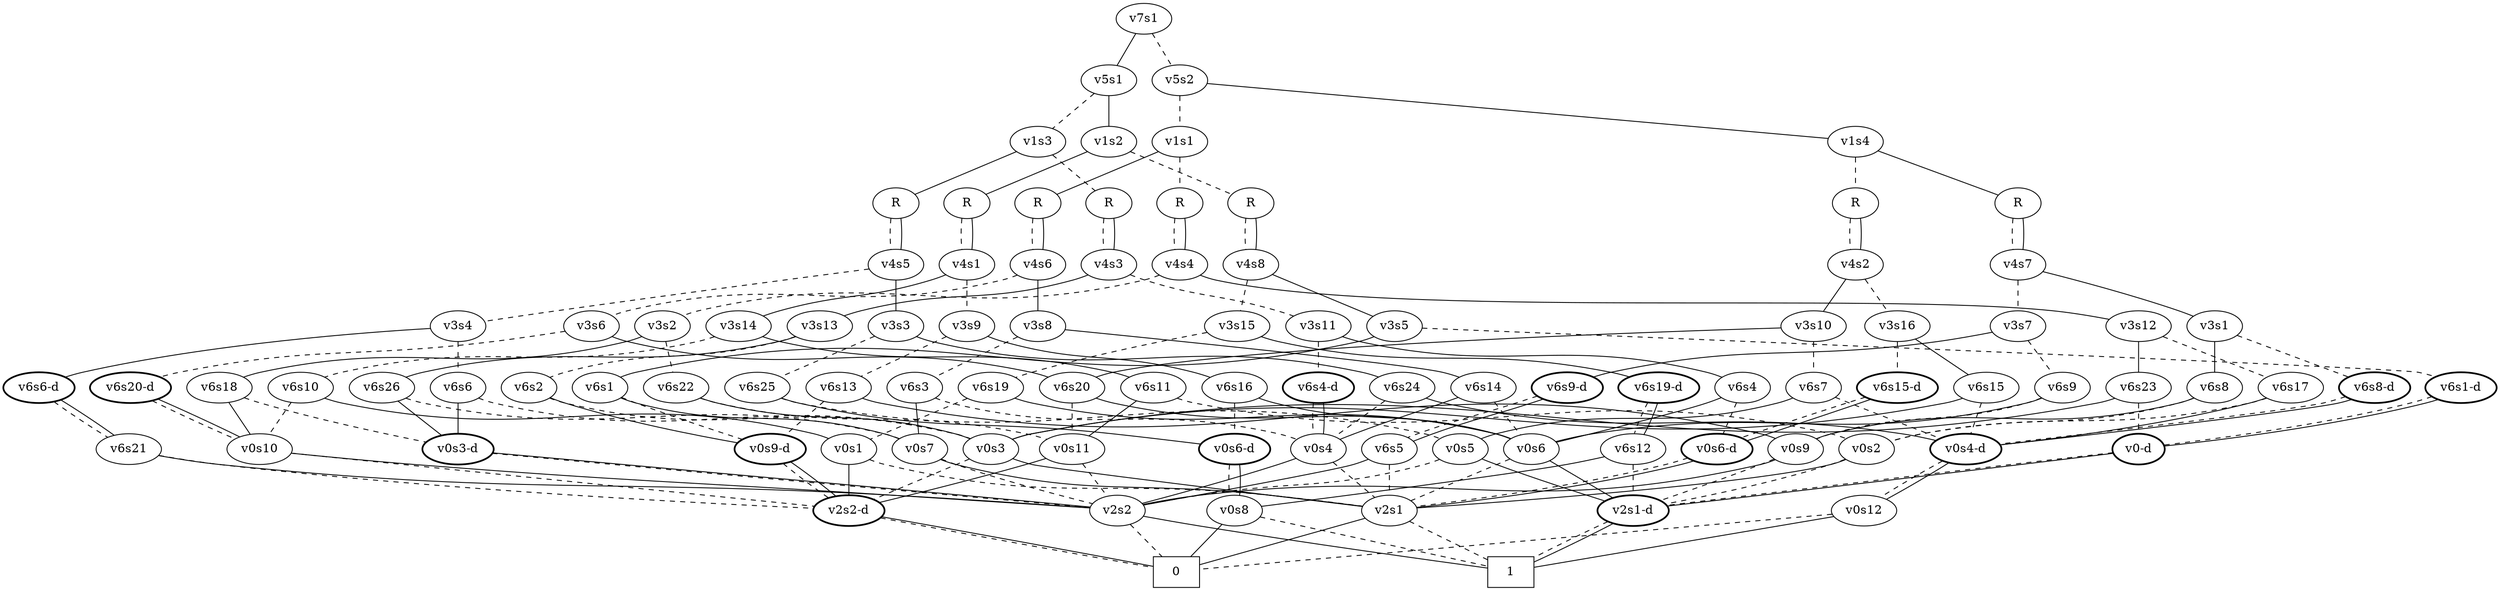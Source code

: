 graph BDD_Tree {
	 node1 [label="v7s1"];
	 node2 [label="v5s1"];
	 node1 -- node2 [style=solid];
	 node513 [label="v5s2"];
	 node1 -- node513 [style=dashed];
	 node3 [label="v1s2"];
	 node2 -- node3 [style=solid];
	 node258 [label="v1s3"];
	 node2 -- node258 [style=dashed];
	 node4 [label="R"];
	 node3 -- node4 [style=solid];
	 node131 [label="R"];
	 node3 -- node131 [style=dashed];
	 node68 [label="v4s1"];
	 node4 -- node68 [style=dashed];
	 node4 -- node68 [style=solid];
	 node69 [label="v3s14"];
	 node68 -- node69 [style=solid];
	 node100 [label="v3s9"];
	 node68 -- node100 [style=dashed];
	 node70 [label="v6s11"];
	 node69 -- node70 [style=solid];
	 node85 [label="v6s10"];
	 node69 -- node85 [style=dashed];
	 node1017 [label="v0s11"];
	 node70 -- node1017 [style=solid];
	 node986 [label="v0s2"];
	 node70 -- node986 [style=dashed];
	 node1018 [label="v2s2-d",style=bold];
	 node1017 -- node1018 [style=solid];
	 node1021 [label="v2s2"];
	 node1017 -- node1021 [style=dashed];
	 node1023 [label="0",shape=box];
	 node1018 -- node1023 [style=dashed];
	 node1018 -- node1023 [style=solid];
	 node1022 [label="1",shape=box];
	 node1021 -- node1022 [style=solid];
	 node1023 [label="0",shape=box];
	 node1021 -- node1023 [style=dashed];
	 node1011 [label="v2s1"];
	 node986 -- node1011 [style=solid];
	 node990 [label="v2s1-d",style=bold];
	 node986 -- node990 [style=dashed];
	 node1023 [label="0",shape=box];
	 node1011 -- node1023 [style=solid];
	 node1022 [label="1",shape=box];
	 node1011 -- node1022 [style=dashed];
	 node1022 [label="1",shape=box];
	 node990 -- node1022 [style=dashed];
	 node990 -- node1022 [style=solid];
	 node251 [label="v0s1"];
	 node85 -- node251 [style=solid];
	 node995 [label="v0s10"];
	 node85 -- node995 [style=dashed];
	 node1018 [label="v2s2-d",style=bold];
	 node251 -- node1018 [style=solid];
	 node1011 [label="v2s1"];
	 node251 -- node1011 [style=dashed];
	 node1021 [label="v2s2"];
	 node995 -- node1021 [style=solid];
	 node1018 [label="v2s2-d",style=bold];
	 node995 -- node1018 [style=dashed];
	 node101 [label="v6s16"];
	 node100 -- node101 [style=solid];
	 node116 [label="v6s13"];
	 node100 -- node116 [style=dashed];
	 node868 [label="v0s6"];
	 node101 -- node868 [style=solid];
	 node341 [label="v0s6-d",style=bold];
	 node101 -- node341 [style=dashed];
	 node990 [label="v2s1-d",style=bold];
	 node868 -- node990 [style=solid];
	 node1011 [label="v2s1"];
	 node868 -- node1011 [style=dashed];
	 node345 [label="v0s8"];
	 node341 -- node345 [style=dashed];
	 node341 -- node345 [style=solid];
	 node1023 [label="0",shape=box];
	 node345 -- node1023 [style=solid];
	 node1022 [label="1",shape=box];
	 node345 -- node1022 [style=dashed];
	 node635 [label="v0s9"];
	 node116 -- node635 [style=solid];
	 node468 [label="v0s9-d",style=bold];
	 node116 -- node468 [style=dashed];
	 node1021 [label="v2s2"];
	 node635 -- node1021 [style=solid];
	 node990 [label="v2s1-d",style=bold];
	 node635 -- node990 [style=dashed];
	 node1018 [label="v2s2-d",style=bold];
	 node468 -- node1018 [style=dashed];
	 node468 -- node1018 [style=solid];
	 node195 [label="v4s8"];
	 node131 -- node195 [style=dashed];
	 node131 -- node195 [style=solid];
	 node196 [label="v3s5"];
	 node195 -- node196 [style=solid];
	 node227 [label="v3s15"];
	 node195 -- node227 [style=dashed];
	 node197 [label="v6s1"];
	 node196 -- node197 [style=solid];
	 node212 [label="v6s1-d",style=bold];
	 node196 -- node212 [style=dashed];
	 node852 [label="v0s7"];
	 node197 -- node852 [style=solid];
	 node468 [label="v0s9-d",style=bold];
	 node197 -- node468 [style=dashed];
	 node1011 [label="v2s1"];
	 node852 -- node1011 [style=solid];
	 node1021 [label="v2s2"];
	 node852 -- node1021 [style=dashed];
	 node971 [label="v0-d",style=bold];
	 node212 -- node971 [style=dashed];
	 node212 -- node971 [style=solid];
	 node990 [label="v2s1-d",style=bold];
	 node971 -- node990 [style=dashed];
	 node971 -- node990 [style=solid];
	 node228 [label="v6s19-d",style=bold];
	 node227 -- node228 [style=solid];
	 node243 [label="v6s19"];
	 node227 -- node243 [style=dashed];
	 node236 [label="v6s12"];
	 node228 -- node236 [style=dashed];
	 node228 -- node236 [style=solid];
	 node345 [label="v0s8"];
	 node236 -- node345 [style=solid];
	 node990 [label="v2s1-d",style=bold];
	 node236 -- node990 [style=dashed];
	 node868 [label="v0s6"];
	 node243 -- node868 [style=solid];
	 node251 [label="v0s1"];
	 node243 -- node251 [style=dashed];
	 node259 [label="R"];
	 node258 -- node259 [style=solid];
	 node386 [label="R"];
	 node258 -- node386 [style=dashed];
	 node323 [label="v4s5"];
	 node259 -- node323 [style=dashed];
	 node259 -- node323 [style=solid];
	 node324 [label="v3s3"];
	 node323 -- node324 [style=solid];
	 node355 [label="v3s4"];
	 node323 -- node355 [style=dashed];
	 node325 [label="v6s24"];
	 node324 -- node325 [style=solid];
	 node340 [label="v6s25"];
	 node324 -- node340 [style=dashed];
	 node979 [label="v0s4-d",style=bold];
	 node325 -- node979 [style=solid];
	 node859 [label="v0s4"];
	 node325 -- node859 [style=dashed];
	 node983 [label="v0s12"];
	 node979 -- node983 [style=dashed];
	 node979 -- node983 [style=solid];
	 node1022 [label="1",shape=box];
	 node983 -- node1022 [style=solid];
	 node1023 [label="0",shape=box];
	 node983 -- node1023 [style=dashed];
	 node1021 [label="v2s2"];
	 node859 -- node1021 [style=solid];
	 node1011 [label="v2s1"];
	 node859 -- node1011 [style=dashed];
	 node341 [label="v0s6-d",style=bold];
	 node340 -- node341 [style=solid];
	 node724 [label="v0s5"];
	 node340 -- node724 [style=dashed];
	 node990 [label="v2s1-d",style=bold];
	 node724 -- node990 [style=solid];
	 node1021 [label="v2s2"];
	 node724 -- node1021 [style=dashed];
	 node356 [label="v6s6-d",style=bold];
	 node355 -- node356 [style=solid];
	 node371 [label="v6s6"];
	 node355 -- node371 [style=dashed];
	 node364 [label="v6s21"];
	 node356 -- node364 [style=dashed];
	 node356 -- node364 [style=solid];
	 node1021 [label="v2s2"];
	 node364 -- node1021 [style=solid];
	 node1018 [label="v2s2-d",style=bold];
	 node364 -- node1018 [style=dashed];
	 node1002 [label="v0s3-d",style=bold];
	 node371 -- node1002 [style=solid];
	 node1010 [label="v0s3"];
	 node371 -- node1010 [style=dashed];
	 node1021 [label="v2s2"];
	 node1002 -- node1021 [style=dashed];
	 node1002 -- node1021 [style=solid];
	 node1011 [label="v2s1"];
	 node1010 -- node1011 [style=solid];
	 node1018 [label="v2s2-d",style=bold];
	 node1010 -- node1018 [style=dashed];
	 node450 [label="v4s3"];
	 node386 -- node450 [style=dashed];
	 node386 -- node450 [style=solid];
	 node451 [label="v3s13"];
	 node450 -- node451 [style=solid];
	 node482 [label="v3s11"];
	 node450 -- node482 [style=dashed];
	 node452 [label="v6s26"];
	 node451 -- node452 [style=solid];
	 node467 [label="v6s2"];
	 node451 -- node467 [style=dashed];
	 node1002 [label="v0s3-d",style=bold];
	 node452 -- node1002 [style=solid];
	 node852 [label="v0s7"];
	 node452 -- node852 [style=dashed];
	 node468 [label="v0s9-d",style=bold];
	 node467 -- node468 [style=solid];
	 node1010 [label="v0s3"];
	 node467 -- node1010 [style=dashed];
	 node483 [label="v6s4"];
	 node482 -- node483 [style=solid];
	 node498 [label="v6s4-d",style=bold];
	 node482 -- node498 [style=dashed];
	 node868 [label="v0s6"];
	 node483 -- node868 [style=solid];
	 node762 [label="v0s6-d",style=bold];
	 node483 -- node762 [style=dashed];
	 node1011 [label="v2s1"];
	 node762 -- node1011 [style=dashed];
	 node762 -- node1011 [style=solid];
	 node859 [label="v0s4"];
	 node498 -- node859 [style=dashed];
	 node498 -- node859 [style=solid];
	 node514 [label="v1s4"];
	 node513 -- node514 [style=solid];
	 node769 [label="v1s1"];
	 node513 -- node769 [style=dashed];
	 node515 [label="R"];
	 node514 -- node515 [style=solid];
	 node642 [label="R"];
	 node514 -- node642 [style=dashed];
	 node579 [label="v4s7"];
	 node515 -- node579 [style=dashed];
	 node515 -- node579 [style=solid];
	 node580 [label="v3s1"];
	 node579 -- node580 [style=solid];
	 node611 [label="v3s7"];
	 node579 -- node611 [style=dashed];
	 node581 [label="v6s8"];
	 node580 -- node581 [style=solid];
	 node596 [label="v6s8-d",style=bold];
	 node580 -- node596 [style=dashed];
	 node635 [label="v0s9"];
	 node581 -- node635 [style=solid];
	 node986 [label="v0s2"];
	 node581 -- node986 [style=dashed];
	 node979 [label="v0s4-d",style=bold];
	 node596 -- node979 [style=dashed];
	 node596 -- node979 [style=solid];
	 node612 [label="v6s9-d",style=bold];
	 node611 -- node612 [style=solid];
	 node627 [label="v6s9"];
	 node611 -- node627 [style=dashed];
	 node620 [label="v6s5"];
	 node612 -- node620 [style=dashed];
	 node612 -- node620 [style=solid];
	 node1021 [label="v2s2"];
	 node620 -- node1021 [style=solid];
	 node1011 [label="v2s1"];
	 node620 -- node1011 [style=dashed];
	 node868 [label="v0s6"];
	 node627 -- node868 [style=solid];
	 node635 [label="v0s9"];
	 node627 -- node635 [style=dashed];
	 node706 [label="v4s2"];
	 node642 -- node706 [style=dashed];
	 node642 -- node706 [style=solid];
	 node707 [label="v3s10"];
	 node706 -- node707 [style=solid];
	 node738 [label="v3s16"];
	 node706 -- node738 [style=dashed];
	 node867 [label="v6s20"];
	 node707 -- node867 [style=solid];
	 node723 [label="v6s7"];
	 node707 -- node723 [style=dashed];
	 node868 [label="v0s6"];
	 node867 -- node868 [style=solid];
	 node1017 [label="v0s11"];
	 node867 -- node1017 [style=dashed];
	 node724 [label="v0s5"];
	 node723 -- node724 [style=solid];
	 node979 [label="v0s4-d",style=bold];
	 node723 -- node979 [style=dashed];
	 node739 [label="v6s15"];
	 node738 -- node739 [style=solid];
	 node754 [label="v6s15-d",style=bold];
	 node738 -- node754 [style=dashed];
	 node1010 [label="v0s3"];
	 node739 -- node1010 [style=solid];
	 node979 [label="v0s4-d",style=bold];
	 node739 -- node979 [style=dashed];
	 node762 [label="v0s6-d",style=bold];
	 node754 -- node762 [style=dashed];
	 node754 -- node762 [style=solid];
	 node770 [label="R"];
	 node769 -- node770 [style=solid];
	 node897 [label="R"];
	 node769 -- node897 [style=dashed];
	 node834 [label="v4s6"];
	 node770 -- node834 [style=dashed];
	 node770 -- node834 [style=solid];
	 node835 [label="v3s8"];
	 node834 -- node835 [style=solid];
	 node866 [label="v3s6"];
	 node834 -- node866 [style=dashed];
	 node836 [label="v6s14"];
	 node835 -- node836 [style=solid];
	 node851 [label="v6s3"];
	 node835 -- node851 [style=dashed];
	 node859 [label="v0s4"];
	 node836 -- node859 [style=solid];
	 node868 [label="v0s6"];
	 node836 -- node868 [style=dashed];
	 node852 [label="v0s7"];
	 node851 -- node852 [style=solid];
	 node859 [label="v0s4"];
	 node851 -- node859 [style=dashed];
	 node867 [label="v6s20"];
	 node866 -- node867 [style=solid];
	 node882 [label="v6s20-d",style=bold];
	 node866 -- node882 [style=dashed];
	 node995 [label="v0s10"];
	 node882 -- node995 [style=dashed];
	 node882 -- node995 [style=solid];
	 node961 [label="v4s4"];
	 node897 -- node961 [style=dashed];
	 node897 -- node961 [style=solid];
	 node962 [label="v3s12"];
	 node961 -- node962 [style=solid];
	 node993 [label="v3s2"];
	 node961 -- node993 [style=dashed];
	 node963 [label="v6s23"];
	 node962 -- node963 [style=solid];
	 node978 [label="v6s17"];
	 node962 -- node978 [style=dashed];
	 node1010 [label="v0s3"];
	 node963 -- node1010 [style=solid];
	 node971 [label="v0-d",style=bold];
	 node963 -- node971 [style=dashed];
	 node979 [label="v0s4-d",style=bold];
	 node978 -- node979 [style=solid];
	 node986 [label="v0s2"];
	 node978 -- node986 [style=dashed];
	 node994 [label="v6s18"];
	 node993 -- node994 [style=solid];
	 node1009 [label="v6s22"];
	 node993 -- node1009 [style=dashed];
	 node995 [label="v0s10"];
	 node994 -- node995 [style=solid];
	 node1002 [label="v0s3-d",style=bold];
	 node994 -- node1002 [style=dashed];
	 node1010 [label="v0s3"];
	 node1009 -- node1010 [style=solid];
	 node1017 [label="v0s11"];
	 node1009 -- node1017 [style=dashed];
}
